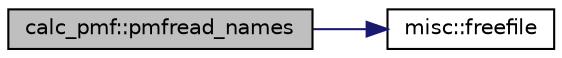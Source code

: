 digraph "calc_pmf::pmfread_names"
{
  edge [fontname="Helvetica",fontsize="10",labelfontname="Helvetica",labelfontsize="10"];
  node [fontname="Helvetica",fontsize="10",shape=record];
  rankdir="LR";
  Node1 [label="calc_pmf::pmfread_names",height=0.2,width=0.4,color="black", fillcolor="grey75", style="filled" fontcolor="black"];
  Node1 -> Node2 [color="midnightblue",fontsize="10",style="solid",fontname="Helvetica"];
  Node2 [label="misc::freefile",height=0.2,width=0.4,color="black", fillcolor="white", style="filled",URL="$classmisc.html#aaa874447823dfa2d2c7fcf6eb80ebd70"];
}
